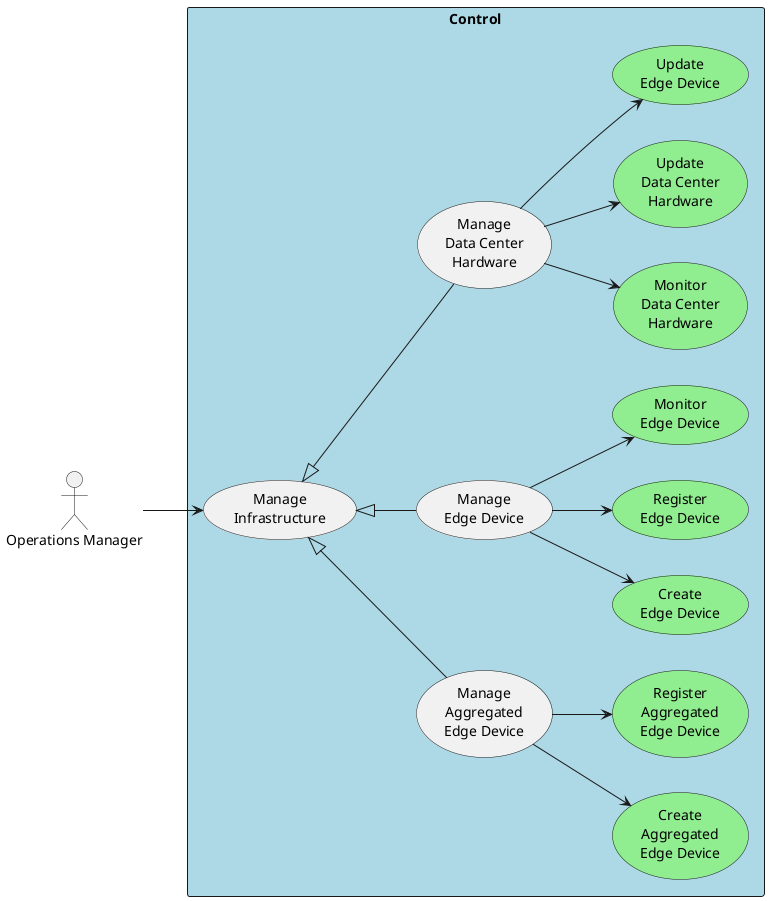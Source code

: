 @startuml

left to right direction

actor :Operations Manager: as User

rectangle "Control" #lightBlue {
  UseCase UC1 as "Manage\nInfrastructure"
  UseCase UCA as "Manage\nAggregated\nEdge Device"
  UseCase UC2 as "Create\nAggregated\nEdge Device" #lightgreen
  UseCase UC4 as "Register\nAggregated\nEdge Device" #lightgreen
  UseCase UCB as "Manage\nEdge Device"
  UseCase UC3 as "Create\nEdge Device" #lightgreen
  UseCase UC5 as "Register\nEdge Device" #lightgreen
  UseCase UC7 as "Monitor\nEdge Device" #lightgreen
  UseCase UCC as "Manage\nData Center\nHardware"
  UseCase UC8 as "Monitor\nData Center\nHardware" #lightgreen
  UseCase UC9 as "Update\nData Center\nHardware" #lightgreen
  UseCase UC0 as "Update\nEdge Device" #lightgreen

  User --> UC1
  UC1 <|-- UCA
  UCA --> UC2
  UCA --> UC4
  UC1 <|-- UCB
  UCB --> UC3
  UCB --> UC5
  UCB --> UC7
  UC1 <|-- UCC
  UCC --> UC8
  UCC --> UC9
  UCC --> UC0

}

@enduml
